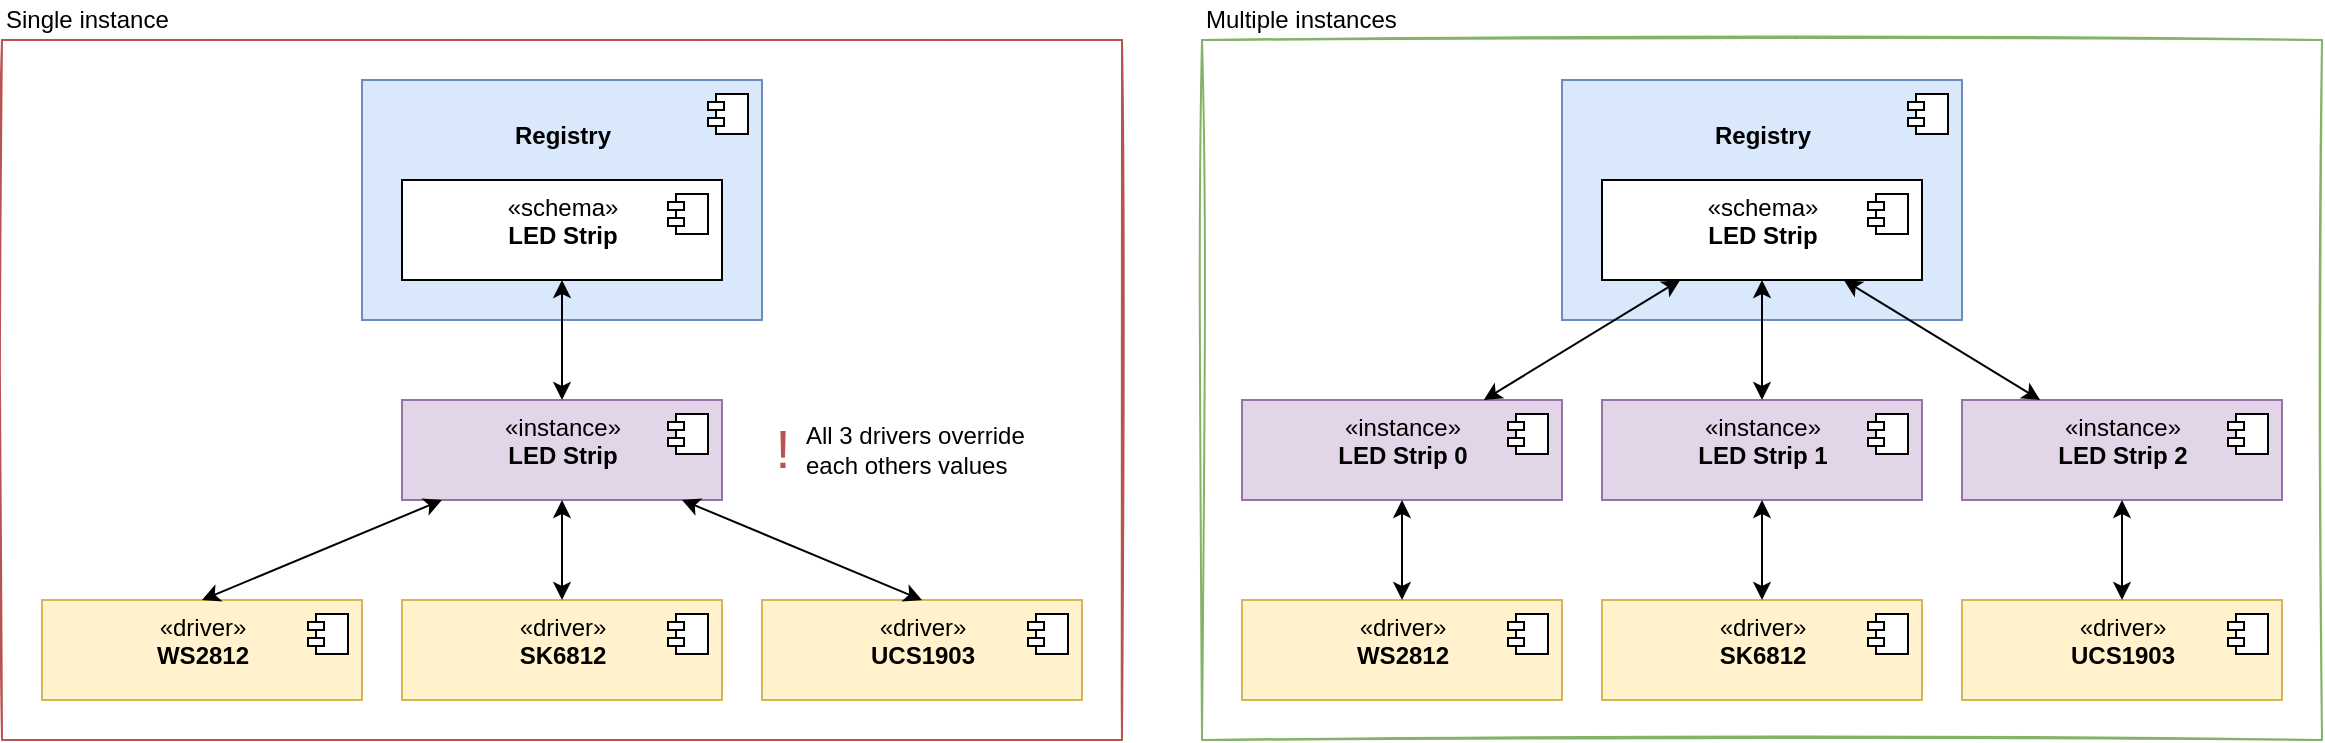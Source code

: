 <mxfile>
    <diagram id="qsWdjLXhYfynifRHrDlj" name="Page-1">
        <mxGraphModel dx="517" dy="1678" grid="1" gridSize="10" guides="1" tooltips="1" connect="1" arrows="1" fold="1" page="1" pageScale="1" pageWidth="1169" pageHeight="827" math="0" shadow="0">
            <root>
                <mxCell id="0"/>
                <mxCell id="1" parent="0"/>
                <mxCell id="37" value="&lt;b&gt;&lt;br&gt;Registry&lt;/b&gt;" style="html=1;dropTarget=0;verticalAlign=top;fillColor=#dae8fc;strokeColor=#6c8ebf;sketch=0;" parent="1" vertex="1">
                    <mxGeometry x="840" y="-690" width="200" height="120" as="geometry"/>
                </mxCell>
                <mxCell id="38" value="" style="shape=module;jettyWidth=8;jettyHeight=4;sketch=0;" parent="37" vertex="1">
                    <mxGeometry x="1" width="20" height="20" relative="1" as="geometry">
                        <mxPoint x="-27" y="7" as="offset"/>
                    </mxGeometry>
                </mxCell>
                <mxCell id="30" value="«schema»&lt;br&gt;&lt;b&gt;LED Strip&lt;/b&gt;" style="html=1;dropTarget=0;verticalAlign=top;sketch=0;" parent="1" vertex="1">
                    <mxGeometry x="860" y="-640" width="160" height="50" as="geometry"/>
                </mxCell>
                <mxCell id="31" value="" style="shape=module;jettyWidth=8;jettyHeight=4;sketch=0;" parent="30" vertex="1">
                    <mxGeometry x="1" width="20" height="20" relative="1" as="geometry">
                        <mxPoint x="-27" y="7" as="offset"/>
                    </mxGeometry>
                </mxCell>
                <mxCell id="42" value="" style="swimlane;startSize=0;fillColor=#d5e8d4;strokeColor=#82b366;sketch=1;" parent="1" vertex="1">
                    <mxGeometry x="660" y="-710" width="560" height="350" as="geometry"/>
                </mxCell>
                <mxCell id="22" value="«driver»&lt;br&gt;&lt;b&gt;WS2812&lt;/b&gt;" style="html=1;dropTarget=0;verticalAlign=top;fillColor=#fff2cc;strokeColor=#d6b656;glass=0;rounded=0;shadow=0;sketch=0;" parent="42" vertex="1">
                    <mxGeometry x="20" y="280" width="160" height="50" as="geometry"/>
                </mxCell>
                <mxCell id="23" value="" style="shape=module;jettyWidth=8;jettyHeight=4;sketch=0;" parent="22" vertex="1">
                    <mxGeometry x="1" width="20" height="20" relative="1" as="geometry">
                        <mxPoint x="-27" y="7" as="offset"/>
                    </mxGeometry>
                </mxCell>
                <mxCell id="24" value="«driver»&lt;br&gt;&lt;b&gt;SK6812&lt;/b&gt;" style="html=1;dropTarget=0;verticalAlign=top;fillColor=#fff2cc;strokeColor=#d6b656;sketch=0;" parent="42" vertex="1">
                    <mxGeometry x="200" y="280" width="160" height="50" as="geometry"/>
                </mxCell>
                <mxCell id="25" value="" style="shape=module;jettyWidth=8;jettyHeight=4;sketch=0;" parent="24" vertex="1">
                    <mxGeometry x="1" width="20" height="20" relative="1" as="geometry">
                        <mxPoint x="-27" y="7" as="offset"/>
                    </mxGeometry>
                </mxCell>
                <mxCell id="26" value="«driver»&lt;br&gt;&lt;b&gt;UCS1903&lt;/b&gt;" style="html=1;dropTarget=0;verticalAlign=top;fillColor=#fff2cc;strokeColor=#d6b656;sketch=0;" parent="42" vertex="1">
                    <mxGeometry x="380" y="280" width="160" height="50" as="geometry"/>
                </mxCell>
                <mxCell id="27" value="" style="shape=module;jettyWidth=8;jettyHeight=4;sketch=0;" parent="26" vertex="1">
                    <mxGeometry x="1" width="20" height="20" relative="1" as="geometry">
                        <mxPoint x="-27" y="7" as="offset"/>
                    </mxGeometry>
                </mxCell>
                <mxCell id="66" value="«instance»&lt;br&gt;&lt;b&gt;LED Strip 0&lt;/b&gt;" style="html=1;dropTarget=0;verticalAlign=top;fillColor=#e1d5e7;strokeColor=#9673a6;sketch=0;" parent="42" vertex="1">
                    <mxGeometry x="20" y="180" width="160" height="50" as="geometry"/>
                </mxCell>
                <mxCell id="67" value="" style="shape=module;jettyWidth=8;jettyHeight=4;sketch=0;" parent="66" vertex="1">
                    <mxGeometry x="1" width="20" height="20" relative="1" as="geometry">
                        <mxPoint x="-27" y="7" as="offset"/>
                    </mxGeometry>
                </mxCell>
                <mxCell id="34" value="" style="endArrow=classic;startArrow=classic;html=1;exitX=0.5;exitY=0;exitDx=0;exitDy=0;sketch=0;" parent="42" source="22" target="66" edge="1">
                    <mxGeometry width="50" height="50" relative="1" as="geometry">
                        <mxPoint x="170" y="450" as="sourcePoint"/>
                        <mxPoint x="100" y="160" as="targetPoint"/>
                    </mxGeometry>
                </mxCell>
                <mxCell id="71" value="«instance»&lt;br&gt;&lt;b&gt;LED Strip 2&lt;/b&gt;" style="html=1;dropTarget=0;verticalAlign=top;fillColor=#e1d5e7;strokeColor=#9673a6;sketch=0;" parent="42" vertex="1">
                    <mxGeometry x="380" y="180" width="160" height="50" as="geometry"/>
                </mxCell>
                <mxCell id="72" value="" style="shape=module;jettyWidth=8;jettyHeight=4;sketch=0;" parent="71" vertex="1">
                    <mxGeometry x="1" width="20" height="20" relative="1" as="geometry">
                        <mxPoint x="-27" y="7" as="offset"/>
                    </mxGeometry>
                </mxCell>
                <mxCell id="69" value="«instance»&lt;br&gt;&lt;b&gt;LED Strip 1&lt;/b&gt;" style="html=1;dropTarget=0;verticalAlign=top;fillColor=#e1d5e7;strokeColor=#9673a6;sketch=0;" parent="42" vertex="1">
                    <mxGeometry x="200" y="180" width="160" height="50" as="geometry"/>
                </mxCell>
                <mxCell id="70" value="" style="shape=module;jettyWidth=8;jettyHeight=4;sketch=0;" parent="69" vertex="1">
                    <mxGeometry x="1" width="20" height="20" relative="1" as="geometry">
                        <mxPoint x="-27" y="7" as="offset"/>
                    </mxGeometry>
                </mxCell>
                <mxCell id="35" value="" style="endArrow=classic;startArrow=classic;html=1;exitX=0.5;exitY=0;exitDx=0;exitDy=0;sketch=0;" parent="42" source="24" target="69" edge="1">
                    <mxGeometry width="50" height="50" relative="1" as="geometry">
                        <mxPoint x="110" y="210" as="sourcePoint"/>
                        <mxPoint x="110" y="170" as="targetPoint"/>
                    </mxGeometry>
                </mxCell>
                <mxCell id="36" value="" style="endArrow=classic;startArrow=classic;html=1;exitX=0.5;exitY=0;exitDx=0;exitDy=0;sketch=0;" parent="42" source="26" target="71" edge="1">
                    <mxGeometry width="50" height="50" relative="1" as="geometry">
                        <mxPoint x="290" y="210" as="sourcePoint"/>
                        <mxPoint x="460" y="160" as="targetPoint"/>
                    </mxGeometry>
                </mxCell>
                <mxCell id="44" value="" style="swimlane;startSize=0;fillColor=#f8cecc;strokeColor=#b85450;sketch=1;" parent="1" vertex="1">
                    <mxGeometry x="60" y="-710" width="560" height="350" as="geometry"/>
                </mxCell>
                <mxCell id="48" value="&lt;b&gt;&lt;br&gt;Registry&lt;/b&gt;" style="html=1;dropTarget=0;verticalAlign=top;fillColor=#dae8fc;strokeColor=#6c8ebf;sketch=0;" parent="44" vertex="1">
                    <mxGeometry x="180" y="20" width="200" height="120" as="geometry"/>
                </mxCell>
                <mxCell id="49" value="" style="shape=module;jettyWidth=8;jettyHeight=4;sketch=0;" parent="48" vertex="1">
                    <mxGeometry x="1" width="20" height="20" relative="1" as="geometry">
                        <mxPoint x="-27" y="7" as="offset"/>
                    </mxGeometry>
                </mxCell>
                <mxCell id="50" value="«driver»&lt;br&gt;&lt;b&gt;WS2812&lt;/b&gt;" style="html=1;dropTarget=0;verticalAlign=top;fillColor=#fff2cc;strokeColor=#d6b656;glass=0;rounded=0;shadow=0;sketch=0;" parent="44" vertex="1">
                    <mxGeometry x="20" y="280" width="160" height="50" as="geometry"/>
                </mxCell>
                <mxCell id="51" value="" style="shape=module;jettyWidth=8;jettyHeight=4;sketch=0;" parent="50" vertex="1">
                    <mxGeometry x="1" width="20" height="20" relative="1" as="geometry">
                        <mxPoint x="-27" y="7" as="offset"/>
                    </mxGeometry>
                </mxCell>
                <mxCell id="52" value="«driver»&lt;br&gt;&lt;b&gt;SK6812&lt;/b&gt;" style="html=1;dropTarget=0;verticalAlign=top;fillColor=#fff2cc;strokeColor=#d6b656;sketch=0;" parent="44" vertex="1">
                    <mxGeometry x="200" y="280" width="160" height="50" as="geometry"/>
                </mxCell>
                <mxCell id="53" value="" style="shape=module;jettyWidth=8;jettyHeight=4;sketch=0;" parent="52" vertex="1">
                    <mxGeometry x="1" width="20" height="20" relative="1" as="geometry">
                        <mxPoint x="-27" y="7" as="offset"/>
                    </mxGeometry>
                </mxCell>
                <mxCell id="54" value="«driver»&lt;br&gt;&lt;b&gt;UCS1903&lt;/b&gt;" style="html=1;dropTarget=0;verticalAlign=top;fillColor=#fff2cc;strokeColor=#d6b656;sketch=0;" parent="44" vertex="1">
                    <mxGeometry x="380" y="280" width="160" height="50" as="geometry"/>
                </mxCell>
                <mxCell id="55" value="" style="shape=module;jettyWidth=8;jettyHeight=4;sketch=0;" parent="54" vertex="1">
                    <mxGeometry x="1" width="20" height="20" relative="1" as="geometry">
                        <mxPoint x="-27" y="7" as="offset"/>
                    </mxGeometry>
                </mxCell>
                <mxCell id="56" value="«schema»&lt;br&gt;&lt;b&gt;LED Strip&lt;/b&gt;" style="html=1;dropTarget=0;verticalAlign=top;sketch=0;" parent="44" vertex="1">
                    <mxGeometry x="200" y="70" width="160" height="50" as="geometry"/>
                </mxCell>
                <mxCell id="57" value="" style="shape=module;jettyWidth=8;jettyHeight=4;sketch=0;" parent="56" vertex="1">
                    <mxGeometry x="1" width="20" height="20" relative="1" as="geometry">
                        <mxPoint x="-27" y="7" as="offset"/>
                    </mxGeometry>
                </mxCell>
                <mxCell id="63" value="«instance»&lt;br&gt;&lt;b&gt;LED Strip&lt;/b&gt;" style="html=1;dropTarget=0;verticalAlign=top;fillColor=#e1d5e7;strokeColor=#9673a6;sketch=0;" parent="44" vertex="1">
                    <mxGeometry x="200" y="180" width="160" height="50" as="geometry"/>
                </mxCell>
                <mxCell id="64" value="" style="shape=module;jettyWidth=8;jettyHeight=4;sketch=0;" parent="63" vertex="1">
                    <mxGeometry x="1" width="20" height="20" relative="1" as="geometry">
                        <mxPoint x="-27" y="7" as="offset"/>
                    </mxGeometry>
                </mxCell>
                <mxCell id="58" value="" style="endArrow=classic;startArrow=classic;html=1;exitX=0.5;exitY=0;exitDx=0;exitDy=0;sketch=0;" parent="44" source="50" target="63" edge="1">
                    <mxGeometry width="50" height="50" relative="1" as="geometry">
                        <mxPoint x="170" y="450" as="sourcePoint"/>
                        <mxPoint x="100" y="160" as="targetPoint"/>
                    </mxGeometry>
                </mxCell>
                <mxCell id="59" value="" style="endArrow=classic;startArrow=classic;html=1;exitX=0.5;exitY=0;exitDx=0;exitDy=0;sketch=0;" parent="44" source="52" target="63" edge="1">
                    <mxGeometry width="50" height="50" relative="1" as="geometry">
                        <mxPoint x="110" y="210" as="sourcePoint"/>
                        <mxPoint x="110" y="170" as="targetPoint"/>
                    </mxGeometry>
                </mxCell>
                <mxCell id="60" value="" style="endArrow=classic;startArrow=classic;html=1;exitX=0.5;exitY=0;exitDx=0;exitDy=0;sketch=0;" parent="44" source="54" target="63" edge="1">
                    <mxGeometry width="50" height="50" relative="1" as="geometry">
                        <mxPoint x="290" y="210" as="sourcePoint"/>
                        <mxPoint x="460" y="160" as="targetPoint"/>
                    </mxGeometry>
                </mxCell>
                <mxCell id="65" value="" style="endArrow=classic;startArrow=classic;html=1;sketch=0;" parent="44" source="56" target="63" edge="1">
                    <mxGeometry width="50" height="50" relative="1" as="geometry">
                        <mxPoint x="470" y="320" as="sourcePoint"/>
                        <mxPoint x="393.636" y="460" as="targetPoint"/>
                    </mxGeometry>
                </mxCell>
                <mxCell id="75" value="All 3 drivers override &lt;br&gt;each others values" style="text;html=1;align=left;verticalAlign=middle;resizable=0;points=[];autosize=1;strokeColor=none;fillColor=none;" parent="44" vertex="1">
                    <mxGeometry x="400" y="190" width="120" height="30" as="geometry"/>
                </mxCell>
                <mxCell id="76" value="&lt;font style=&quot;font-size: 27px&quot;&gt;!&lt;/font&gt;" style="text;html=1;align=center;verticalAlign=middle;resizable=0;points=[];autosize=1;fontColor=#B85450;" parent="44" vertex="1">
                    <mxGeometry x="380" y="195" width="20" height="20" as="geometry"/>
                </mxCell>
                <mxCell id="46" value="Single instance" style="text;html=1;align=left;verticalAlign=middle;resizable=0;points=[];autosize=1;strokeColor=none;fillColor=none;sketch=0;" parent="1" vertex="1">
                    <mxGeometry x="60" y="-730" width="100" height="20" as="geometry"/>
                </mxCell>
                <mxCell id="47" value="Multiple instances" style="text;html=1;align=left;verticalAlign=middle;resizable=0;points=[];autosize=1;strokeColor=none;fillColor=none;sketch=0;" parent="1" vertex="1">
                    <mxGeometry x="660" y="-730" width="110" height="20" as="geometry"/>
                </mxCell>
                <mxCell id="68" value="" style="endArrow=classic;startArrow=classic;html=1;sketch=0;" parent="1" source="30" target="66" edge="1">
                    <mxGeometry width="50" height="50" relative="1" as="geometry">
                        <mxPoint x="770" y="-420" as="sourcePoint"/>
                        <mxPoint x="673.077" y="-315" as="targetPoint"/>
                    </mxGeometry>
                </mxCell>
                <mxCell id="73" value="" style="endArrow=classic;startArrow=classic;html=1;sketch=0;" parent="1" source="30" target="71" edge="1">
                    <mxGeometry width="50" height="50" relative="1" as="geometry">
                        <mxPoint x="1130" y="-420" as="sourcePoint"/>
                        <mxPoint x="1130" y="-470" as="targetPoint"/>
                    </mxGeometry>
                </mxCell>
                <mxCell id="74" value="" style="endArrow=classic;startArrow=classic;html=1;sketch=0;" parent="1" source="30" target="69" edge="1">
                    <mxGeometry width="50" height="50" relative="1" as="geometry">
                        <mxPoint x="950" y="-420" as="sourcePoint"/>
                        <mxPoint x="950" y="-470" as="targetPoint"/>
                    </mxGeometry>
                </mxCell>
            </root>
        </mxGraphModel>
    </diagram>
</mxfile>